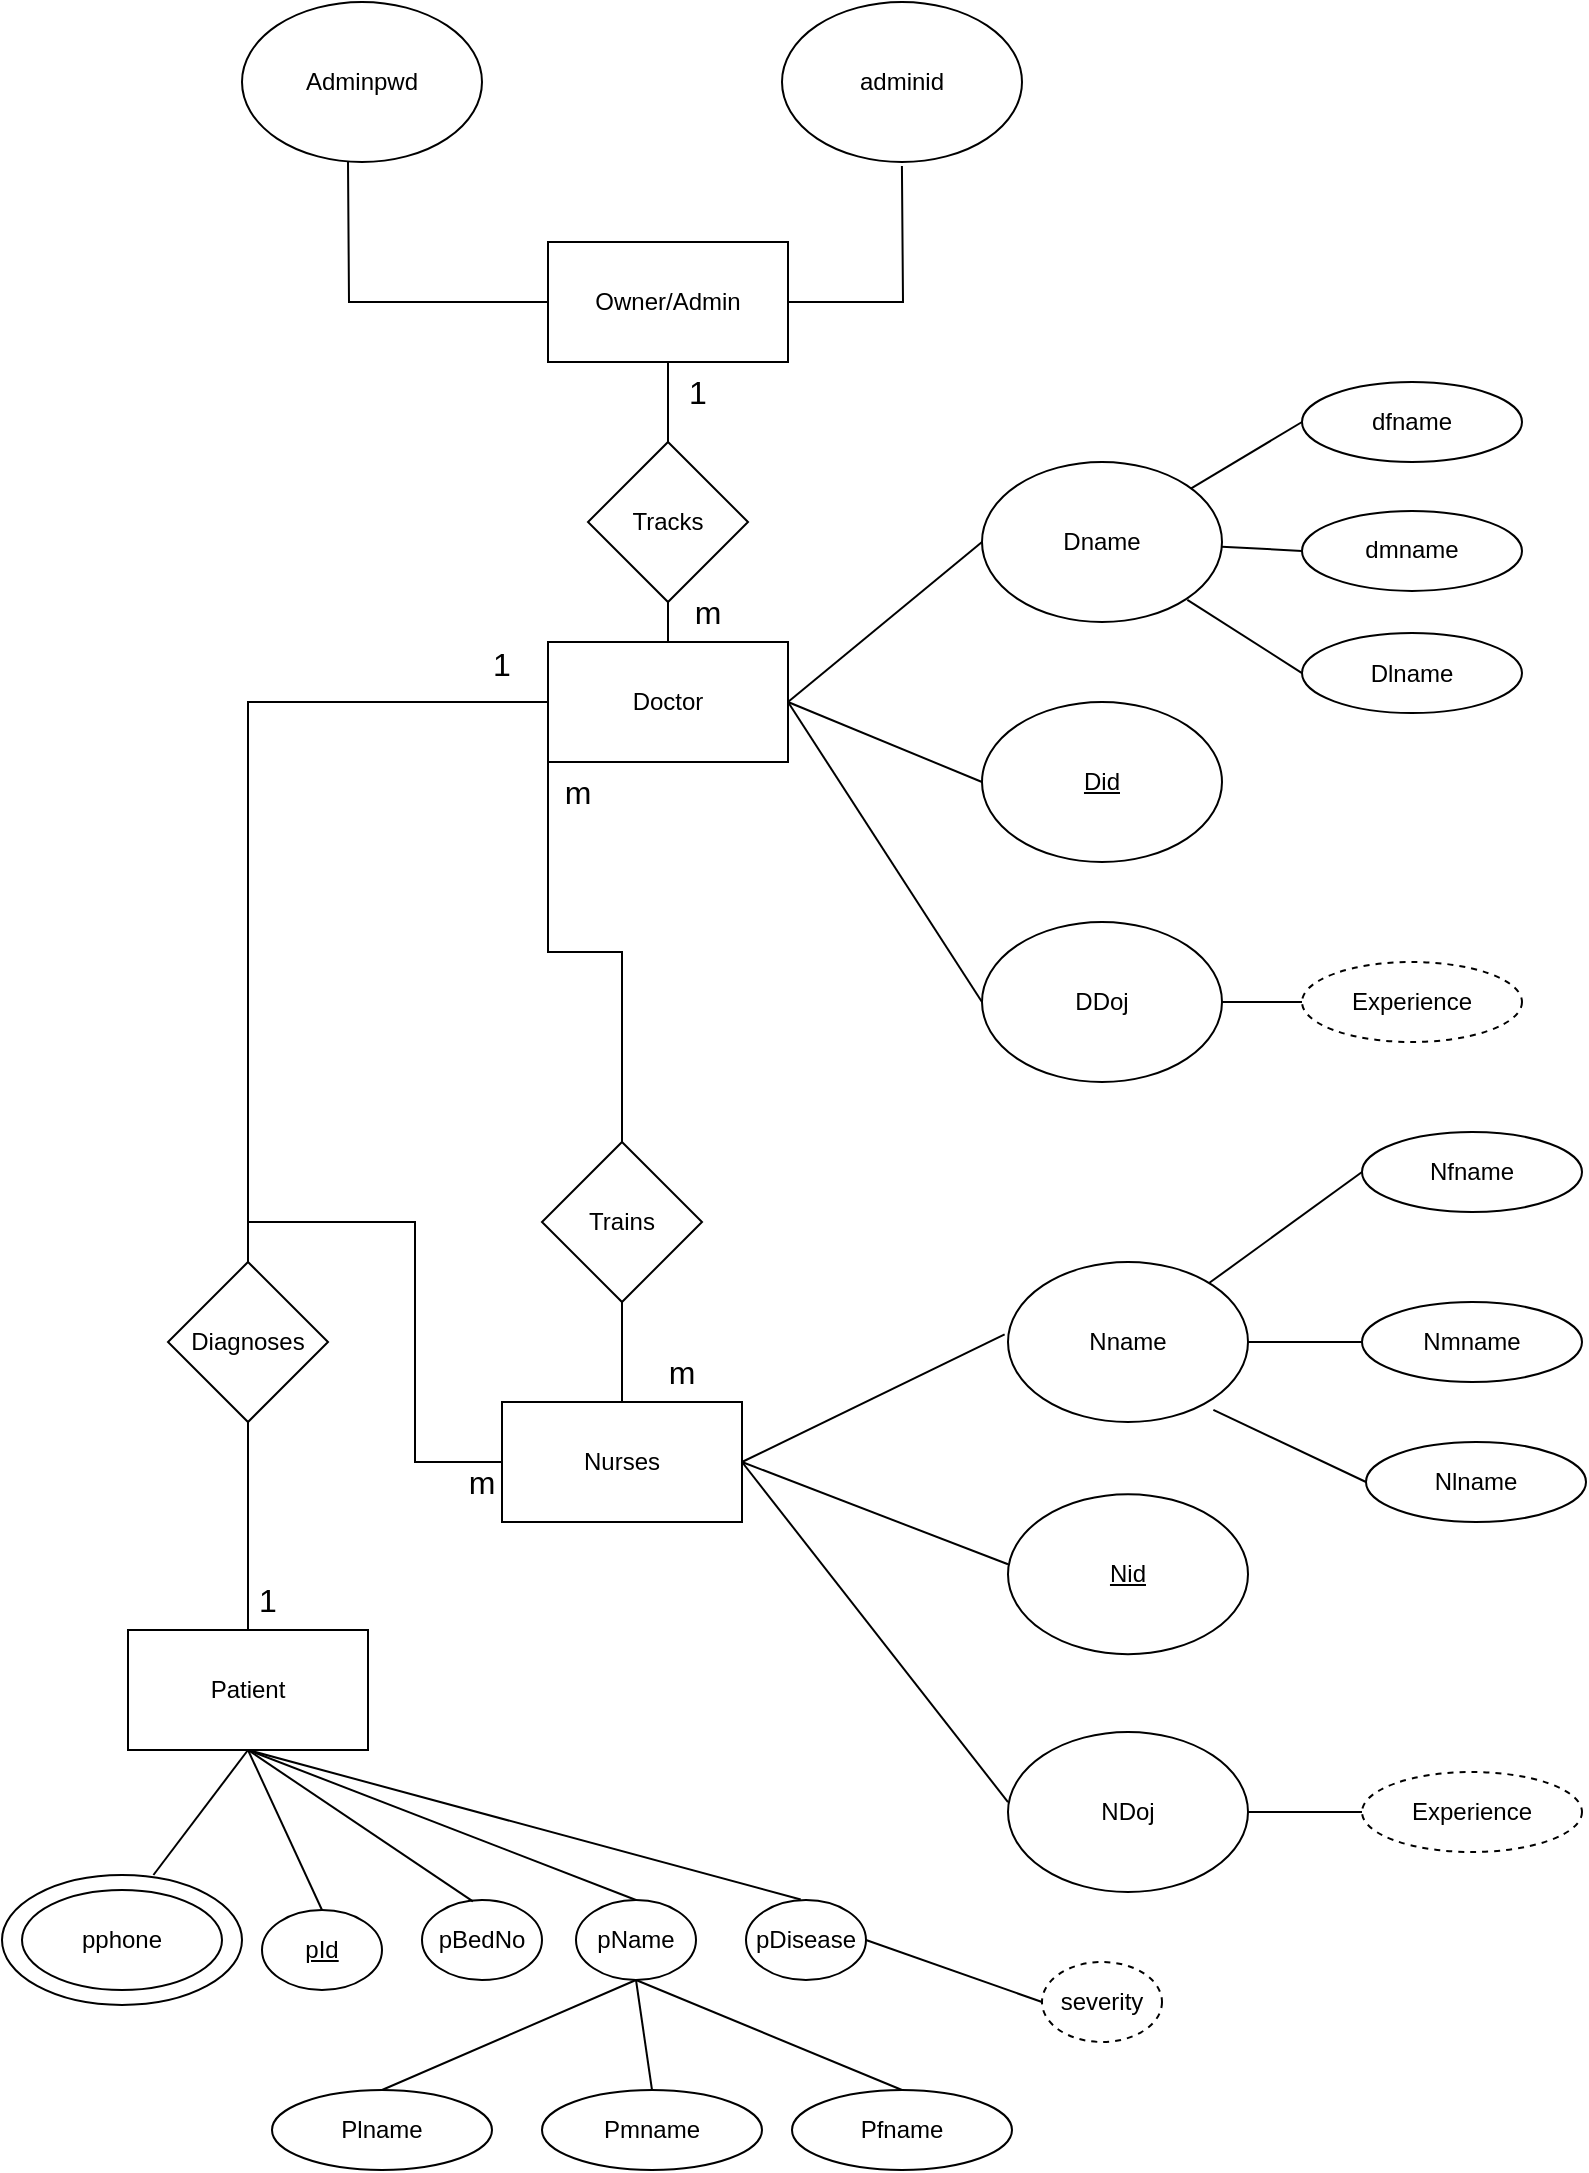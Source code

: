 <mxfile version="20.8.0" type="github">
  <diagram id="R2lEEEUBdFMjLlhIrx00" name="Page-1">
    <mxGraphModel dx="794" dy="426" grid="1" gridSize="10" guides="1" tooltips="1" connect="1" arrows="1" fold="1" page="1" pageScale="1" pageWidth="850" pageHeight="1100" math="0" shadow="0" extFonts="Permanent Marker^https://fonts.googleapis.com/css?family=Permanent+Marker">
      <root>
        <mxCell id="0" />
        <mxCell id="1" parent="0" />
        <mxCell id="s-d3TQJozYRdmBQAh-HW-65" value="Trains" style="rhombus;whiteSpace=wrap;html=1;fillOpacity=0;" parent="1" vertex="1">
          <mxGeometry x="310" y="580" width="80" height="80" as="geometry" />
        </mxCell>
        <mxCell id="qZSQInR1mWZaFcF0gbvc-5" style="edgeStyle=orthogonalEdgeStyle;rounded=0;orthogonalLoop=1;jettySize=auto;html=1;fillOpacity=0;endArrow=none;endFill=0;" parent="1" source="qZSQInR1mWZaFcF0gbvc-2" edge="1">
          <mxGeometry relative="1" as="geometry">
            <mxPoint x="213" y="90" as="targetPoint" />
          </mxGeometry>
        </mxCell>
        <mxCell id="qZSQInR1mWZaFcF0gbvc-8" style="edgeStyle=orthogonalEdgeStyle;rounded=0;orthogonalLoop=1;jettySize=auto;html=1;exitX=1;exitY=0.5;exitDx=0;exitDy=0;entryX=0.558;entryY=1.025;entryDx=0;entryDy=0;entryPerimeter=0;fillOpacity=0;endArrow=none;endFill=0;" parent="1" source="qZSQInR1mWZaFcF0gbvc-2" edge="1">
          <mxGeometry relative="1" as="geometry">
            <mxPoint x="489.96" y="92.0" as="targetPoint" />
          </mxGeometry>
        </mxCell>
        <mxCell id="qZSQInR1mWZaFcF0gbvc-10" style="edgeStyle=orthogonalEdgeStyle;rounded=0;orthogonalLoop=1;jettySize=auto;html=1;exitX=0.5;exitY=1;exitDx=0;exitDy=0;fillOpacity=0;endArrow=none;endFill=0;" parent="1" source="qZSQInR1mWZaFcF0gbvc-2" target="qZSQInR1mWZaFcF0gbvc-9" edge="1">
          <mxGeometry relative="1" as="geometry">
            <mxPoint x="486" y="200" as="targetPoint" />
          </mxGeometry>
        </mxCell>
        <mxCell id="qZSQInR1mWZaFcF0gbvc-2" value="Owner/Admin" style="rounded=0;whiteSpace=wrap;html=1;fillOpacity=0;" parent="1" vertex="1">
          <mxGeometry x="313" y="130" width="120" height="60" as="geometry" />
        </mxCell>
        <mxCell id="qZSQInR1mWZaFcF0gbvc-3" value="Adminpwd" style="ellipse;whiteSpace=wrap;html=1;fillOpacity=0;" parent="1" vertex="1">
          <mxGeometry x="160" y="10" width="120" height="80" as="geometry" />
        </mxCell>
        <mxCell id="qZSQInR1mWZaFcF0gbvc-6" value="adminid" style="ellipse;whiteSpace=wrap;html=1;fillOpacity=0;" parent="1" vertex="1">
          <mxGeometry x="430" y="10" width="120" height="80" as="geometry" />
        </mxCell>
        <mxCell id="qZSQInR1mWZaFcF0gbvc-9" value="Tracks" style="rhombus;whiteSpace=wrap;html=1;fillOpacity=0;" parent="1" vertex="1">
          <mxGeometry x="333" y="230" width="80" height="80" as="geometry" />
        </mxCell>
        <mxCell id="qZSQInR1mWZaFcF0gbvc-38" style="edgeStyle=orthogonalEdgeStyle;rounded=0;orthogonalLoop=1;jettySize=auto;html=1;exitX=0;exitY=1;exitDx=0;exitDy=0;entryX=0.5;entryY=0;entryDx=0;entryDy=0;fillOpacity=0;endArrow=none;endFill=0;" parent="1" source="qZSQInR1mWZaFcF0gbvc-12" target="s-d3TQJozYRdmBQAh-HW-65" edge="1">
          <mxGeometry relative="1" as="geometry" />
        </mxCell>
        <mxCell id="qZSQInR1mWZaFcF0gbvc-12" value="Doctor" style="rounded=0;whiteSpace=wrap;html=1;fillOpacity=0;" parent="1" vertex="1">
          <mxGeometry x="313" y="330" width="120" height="60" as="geometry" />
        </mxCell>
        <mxCell id="qZSQInR1mWZaFcF0gbvc-18" value="" style="endArrow=none;html=1;rounded=0;exitX=0.5;exitY=0;exitDx=0;exitDy=0;entryX=0.5;entryY=1;entryDx=0;entryDy=0;fillOpacity=0;" parent="1" source="qZSQInR1mWZaFcF0gbvc-12" target="qZSQInR1mWZaFcF0gbvc-9" edge="1">
          <mxGeometry width="50" height="50" relative="1" as="geometry">
            <mxPoint x="616" y="270" as="sourcePoint" />
            <mxPoint x="666" y="220" as="targetPoint" />
          </mxGeometry>
        </mxCell>
        <mxCell id="qZSQInR1mWZaFcF0gbvc-19" value="" style="endArrow=none;html=1;rounded=0;exitX=1;exitY=0.5;exitDx=0;exitDy=0;fillOpacity=0;entryX=0;entryY=0.5;entryDx=0;entryDy=0;" parent="1" source="qZSQInR1mWZaFcF0gbvc-12" target="qZSQInR1mWZaFcF0gbvc-22" edge="1">
          <mxGeometry width="50" height="50" relative="1" as="geometry">
            <mxPoint x="616" y="390" as="sourcePoint" />
            <mxPoint x="533" y="280" as="targetPoint" />
          </mxGeometry>
        </mxCell>
        <mxCell id="qZSQInR1mWZaFcF0gbvc-20" value="" style="endArrow=none;html=1;rounded=0;exitX=1;exitY=0.5;exitDx=0;exitDy=0;entryX=0;entryY=0.5;entryDx=0;entryDy=0;fillOpacity=0;" parent="1" source="qZSQInR1mWZaFcF0gbvc-12" target="qZSQInR1mWZaFcF0gbvc-23" edge="1">
          <mxGeometry width="50" height="50" relative="1" as="geometry">
            <mxPoint x="556" y="420" as="sourcePoint" />
            <mxPoint x="533" y="400" as="targetPoint" />
          </mxGeometry>
        </mxCell>
        <mxCell id="qZSQInR1mWZaFcF0gbvc-21" value="" style="endArrow=none;html=1;rounded=0;exitX=1;exitY=0.5;exitDx=0;exitDy=0;entryX=0;entryY=0.5;entryDx=0;entryDy=0;fillOpacity=0;" parent="1" source="qZSQInR1mWZaFcF0gbvc-12" target="qZSQInR1mWZaFcF0gbvc-24" edge="1">
          <mxGeometry width="50" height="50" relative="1" as="geometry">
            <mxPoint x="556" y="420" as="sourcePoint" />
            <mxPoint x="533" y="510" as="targetPoint" />
          </mxGeometry>
        </mxCell>
        <mxCell id="qZSQInR1mWZaFcF0gbvc-22" value="Dname" style="ellipse;whiteSpace=wrap;html=1;fillOpacity=0;" parent="1" vertex="1">
          <mxGeometry x="530" y="240" width="120" height="80" as="geometry" />
        </mxCell>
        <mxCell id="qZSQInR1mWZaFcF0gbvc-23" value="&lt;u&gt;Did&lt;/u&gt;" style="ellipse;whiteSpace=wrap;html=1;fillOpacity=0;" parent="1" vertex="1">
          <mxGeometry x="530" y="360" width="120" height="80" as="geometry" />
        </mxCell>
        <mxCell id="qZSQInR1mWZaFcF0gbvc-24" value="DDoj" style="ellipse;whiteSpace=wrap;html=1;fillOpacity=0;" parent="1" vertex="1">
          <mxGeometry x="530" y="470" width="120" height="80" as="geometry" />
        </mxCell>
        <mxCell id="qZSQInR1mWZaFcF0gbvc-25" value="" style="endArrow=none;html=1;rounded=0;exitX=1;exitY=0.5;exitDx=0;exitDy=0;fillOpacity=0;entryX=0;entryY=0.5;entryDx=0;entryDy=0;" parent="1" source="qZSQInR1mWZaFcF0gbvc-24" target="qZSQInR1mWZaFcF0gbvc-26" edge="1">
          <mxGeometry width="50" height="50" relative="1" as="geometry">
            <mxPoint x="650" y="510" as="sourcePoint" />
            <mxPoint x="800" y="510" as="targetPoint" />
          </mxGeometry>
        </mxCell>
        <mxCell id="qZSQInR1mWZaFcF0gbvc-26" value="&lt;span style=&quot;font-weight: normal;&quot;&gt;Experience&lt;/span&gt;" style="ellipse;whiteSpace=wrap;html=1;startSize=30;fontStyle=1;fillOpacity=0;dashed=1;" parent="1" vertex="1">
          <mxGeometry x="690" y="490" width="110" height="40" as="geometry" />
        </mxCell>
        <mxCell id="qZSQInR1mWZaFcF0gbvc-29" value="" style="endArrow=none;html=1;rounded=0;entryX=0;entryY=0.5;entryDx=0;entryDy=0;fillOpacity=0;" parent="1" source="qZSQInR1mWZaFcF0gbvc-22" target="qZSQInR1mWZaFcF0gbvc-30" edge="1">
          <mxGeometry width="50" height="50" relative="1" as="geometry">
            <mxPoint x="690.0" y="280" as="sourcePoint" />
            <mxPoint x="840" y="280" as="targetPoint" />
          </mxGeometry>
        </mxCell>
        <mxCell id="qZSQInR1mWZaFcF0gbvc-30" value="&lt;span style=&quot;font-weight: normal;&quot;&gt;dfname&lt;/span&gt;" style="ellipse;whiteSpace=wrap;html=1;startSize=30;fontStyle=1;fillOpacity=0;" parent="1" vertex="1">
          <mxGeometry x="690" y="200" width="110" height="40" as="geometry" />
        </mxCell>
        <mxCell id="qZSQInR1mWZaFcF0gbvc-32" value="" style="endArrow=none;html=1;rounded=0;entryX=0;entryY=0.5;entryDx=0;entryDy=0;fillOpacity=0;" parent="1" source="qZSQInR1mWZaFcF0gbvc-22" target="qZSQInR1mWZaFcF0gbvc-33" edge="1">
          <mxGeometry width="50" height="50" relative="1" as="geometry">
            <mxPoint x="650.0" y="301.44" as="sourcePoint" />
            <mxPoint x="828.68" y="350" as="targetPoint" />
          </mxGeometry>
        </mxCell>
        <mxCell id="qZSQInR1mWZaFcF0gbvc-33" value="&lt;span style=&quot;font-weight: normal;&quot;&gt;dmname&lt;/span&gt;" style="ellipse;whiteSpace=wrap;html=1;startSize=30;fontStyle=1;fillOpacity=0;" parent="1" vertex="1">
          <mxGeometry x="690" y="264.45" width="110" height="40" as="geometry" />
        </mxCell>
        <mxCell id="qZSQInR1mWZaFcF0gbvc-36" value="" style="endArrow=none;html=1;rounded=0;entryX=0;entryY=0.5;entryDx=0;entryDy=0;exitX=0.933;exitY=0.79;exitDx=0;exitDy=0;exitPerimeter=0;fillOpacity=0;" parent="1" target="qZSQInR1mWZaFcF0gbvc-37" edge="1">
          <mxGeometry width="50" height="50" relative="1" as="geometry">
            <mxPoint x="632.68" y="308.9" as="sourcePoint" />
            <mxPoint x="828.68" y="411.1" as="targetPoint" />
          </mxGeometry>
        </mxCell>
        <mxCell id="qZSQInR1mWZaFcF0gbvc-37" value="&lt;span style=&quot;font-weight: normal;&quot;&gt;Dlname&lt;/span&gt;" style="ellipse;whiteSpace=wrap;html=1;startSize=30;fontStyle=1;fillOpacity=0;" parent="1" vertex="1">
          <mxGeometry x="690" y="325.55" width="110" height="40" as="geometry" />
        </mxCell>
        <mxCell id="qZSQInR1mWZaFcF0gbvc-65" style="edgeStyle=orthogonalEdgeStyle;rounded=0;orthogonalLoop=1;jettySize=auto;html=1;exitX=0;exitY=0.5;exitDx=0;exitDy=0;entryX=0.5;entryY=0;entryDx=0;entryDy=0;fillOpacity=0;endArrow=none;endFill=0;" parent="1" source="qZSQInR1mWZaFcF0gbvc-39" target="qZSQInR1mWZaFcF0gbvc-64" edge="1">
          <mxGeometry relative="1" as="geometry" />
        </mxCell>
        <mxCell id="qZSQInR1mWZaFcF0gbvc-39" value="Nurses" style="rounded=0;whiteSpace=wrap;html=1;fillOpacity=0;" parent="1" vertex="1">
          <mxGeometry x="290" y="710" width="120" height="60" as="geometry" />
        </mxCell>
        <mxCell id="qZSQInR1mWZaFcF0gbvc-43" value="Nname" style="ellipse;whiteSpace=wrap;html=1;fillOpacity=0;" parent="1" vertex="1">
          <mxGeometry x="543" y="640" width="120" height="80" as="geometry" />
        </mxCell>
        <mxCell id="qZSQInR1mWZaFcF0gbvc-44" value="&lt;u&gt;Nid&lt;/u&gt;" style="ellipse;whiteSpace=wrap;html=1;fillOpacity=0;" parent="1" vertex="1">
          <mxGeometry x="543" y="756.1" width="120" height="80" as="geometry" />
        </mxCell>
        <mxCell id="qZSQInR1mWZaFcF0gbvc-45" value="NDoj" style="ellipse;whiteSpace=wrap;html=1;fillOpacity=0;" parent="1" vertex="1">
          <mxGeometry x="543" y="875" width="120" height="80" as="geometry" />
        </mxCell>
        <mxCell id="qZSQInR1mWZaFcF0gbvc-48" value="" style="endArrow=none;html=1;rounded=0;entryX=0;entryY=0.5;entryDx=0;entryDy=0;fillOpacity=0;" parent="1" source="qZSQInR1mWZaFcF0gbvc-43" target="qZSQInR1mWZaFcF0gbvc-49" edge="1">
          <mxGeometry width="50" height="50" relative="1" as="geometry">
            <mxPoint x="663.0" y="685" as="sourcePoint" />
            <mxPoint x="813" y="685" as="targetPoint" />
          </mxGeometry>
        </mxCell>
        <mxCell id="qZSQInR1mWZaFcF0gbvc-49" value="&lt;span style=&quot;font-weight: normal;&quot;&gt;Nfname&lt;/span&gt;" style="ellipse;whiteSpace=wrap;html=1;startSize=30;fontStyle=1;fillOpacity=0;" parent="1" vertex="1">
          <mxGeometry x="720" y="575" width="110" height="40" as="geometry" />
        </mxCell>
        <mxCell id="qZSQInR1mWZaFcF0gbvc-50" value="" style="endArrow=none;html=1;rounded=0;entryX=0;entryY=0.5;entryDx=0;entryDy=0;fillOpacity=0;" parent="1" source="qZSQInR1mWZaFcF0gbvc-43" target="qZSQInR1mWZaFcF0gbvc-51" edge="1">
          <mxGeometry width="50" height="50" relative="1" as="geometry">
            <mxPoint x="663.0" y="706.44" as="sourcePoint" />
            <mxPoint x="841.68" y="755" as="targetPoint" />
          </mxGeometry>
        </mxCell>
        <mxCell id="qZSQInR1mWZaFcF0gbvc-51" value="&lt;span style=&quot;font-weight: normal;&quot;&gt;Nmname&lt;/span&gt;" style="ellipse;whiteSpace=wrap;html=1;startSize=30;fontStyle=1;fillOpacity=0;" parent="1" vertex="1">
          <mxGeometry x="720" y="660" width="110" height="40" as="geometry" />
        </mxCell>
        <mxCell id="qZSQInR1mWZaFcF0gbvc-52" value="" style="endArrow=none;html=1;rounded=0;entryX=0;entryY=0.5;entryDx=0;entryDy=0;exitX=0.933;exitY=0.79;exitDx=0;exitDy=0;exitPerimeter=0;fillOpacity=0;" parent="1" target="qZSQInR1mWZaFcF0gbvc-53" edge="1">
          <mxGeometry width="50" height="50" relative="1" as="geometry">
            <mxPoint x="645.68" y="713.9" as="sourcePoint" />
            <mxPoint x="841.68" y="816.1" as="targetPoint" />
          </mxGeometry>
        </mxCell>
        <mxCell id="qZSQInR1mWZaFcF0gbvc-53" value="&lt;span style=&quot;font-weight: normal;&quot;&gt;Nlname&lt;/span&gt;" style="ellipse;whiteSpace=wrap;html=1;startSize=30;fontStyle=1;fillOpacity=0;" parent="1" vertex="1">
          <mxGeometry x="722" y="730" width="110" height="40" as="geometry" />
        </mxCell>
        <mxCell id="qZSQInR1mWZaFcF0gbvc-58" value="" style="endArrow=none;html=1;rounded=0;exitX=1;exitY=0.5;exitDx=0;exitDy=0;entryX=-0.014;entryY=0.452;entryDx=0;entryDy=0;entryPerimeter=0;fillOpacity=0;" parent="1" source="qZSQInR1mWZaFcF0gbvc-39" target="qZSQInR1mWZaFcF0gbvc-43" edge="1">
          <mxGeometry x="-1" y="106" width="50" height="50" relative="1" as="geometry">
            <mxPoint x="183" y="935" as="sourcePoint" />
            <mxPoint x="533" y="935" as="targetPoint" />
            <mxPoint x="-5" y="5" as="offset" />
          </mxGeometry>
        </mxCell>
        <mxCell id="qZSQInR1mWZaFcF0gbvc-59" value="" style="endArrow=none;html=1;rounded=0;entryX=0;entryY=0.438;entryDx=0;entryDy=0;entryPerimeter=0;fillOpacity=0;exitX=1;exitY=0.5;exitDx=0;exitDy=0;" parent="1" source="qZSQInR1mWZaFcF0gbvc-39" target="qZSQInR1mWZaFcF0gbvc-44" edge="1">
          <mxGeometry width="50" height="50" relative="1" as="geometry">
            <mxPoint x="423" y="750" as="sourcePoint" />
            <mxPoint x="493" y="740" as="targetPoint" />
          </mxGeometry>
        </mxCell>
        <mxCell id="qZSQInR1mWZaFcF0gbvc-60" value="" style="endArrow=none;html=1;rounded=0;entryX=1;entryY=0.5;entryDx=0;entryDy=0;exitX=0;exitY=0.438;exitDx=0;exitDy=0;exitPerimeter=0;fillOpacity=0;" parent="1" source="qZSQInR1mWZaFcF0gbvc-45" target="qZSQInR1mWZaFcF0gbvc-39" edge="1">
          <mxGeometry width="50" height="50" relative="1" as="geometry">
            <mxPoint x="453" y="880" as="sourcePoint" />
            <mxPoint x="503" y="830" as="targetPoint" />
          </mxGeometry>
        </mxCell>
        <mxCell id="qZSQInR1mWZaFcF0gbvc-61" value="" style="endArrow=none;html=1;rounded=0;exitX=0.5;exitY=0;exitDx=0;exitDy=0;entryX=0.5;entryY=1;entryDx=0;entryDy=0;fillOpacity=0;" parent="1" source="qZSQInR1mWZaFcF0gbvc-39" target="s-d3TQJozYRdmBQAh-HW-65" edge="1">
          <mxGeometry width="50" height="50" relative="1" as="geometry">
            <mxPoint x="543" y="640" as="sourcePoint" />
            <mxPoint x="593" y="590" as="targetPoint" />
          </mxGeometry>
        </mxCell>
        <mxCell id="qZSQInR1mWZaFcF0gbvc-64" value="Diagnoses" style="rhombus;whiteSpace=wrap;html=1;fillOpacity=0;" parent="1" vertex="1">
          <mxGeometry x="123" y="640" width="80" height="80" as="geometry" />
        </mxCell>
        <mxCell id="qZSQInR1mWZaFcF0gbvc-67" value="" style="endArrow=none;html=1;rounded=0;entryX=0.5;entryY=1;entryDx=0;entryDy=0;fillOpacity=0;exitX=0.5;exitY=0;exitDx=0;exitDy=0;" parent="1" source="qZSQInR1mWZaFcF0gbvc-68" target="qZSQInR1mWZaFcF0gbvc-64" edge="1">
          <mxGeometry width="50" height="50" relative="1" as="geometry">
            <mxPoint x="163" y="900" as="sourcePoint" />
            <mxPoint x="193" y="840" as="targetPoint" />
          </mxGeometry>
        </mxCell>
        <mxCell id="qZSQInR1mWZaFcF0gbvc-68" value="Patient" style="rounded=0;whiteSpace=wrap;html=1;fillOpacity=0;" parent="1" vertex="1">
          <mxGeometry x="103" y="824" width="120" height="60" as="geometry" />
        </mxCell>
        <mxCell id="qZSQInR1mWZaFcF0gbvc-69" value="" style="endArrow=none;html=1;rounded=0;entryX=0.5;entryY=1;entryDx=0;entryDy=0;exitX=0.631;exitY=0;exitDx=0;exitDy=0;exitPerimeter=0;fillOpacity=0;" parent="1" target="qZSQInR1mWZaFcF0gbvc-68" edge="1">
          <mxGeometry width="50" height="50" relative="1" as="geometry">
            <mxPoint x="115.72" y="946.5" as="sourcePoint" />
            <mxPoint x="173" y="884" as="targetPoint" />
          </mxGeometry>
        </mxCell>
        <mxCell id="qZSQInR1mWZaFcF0gbvc-70" value="" style="endArrow=none;html=1;rounded=0;entryX=0.5;entryY=1;entryDx=0;entryDy=0;exitX=0.5;exitY=0;exitDx=0;exitDy=0;fillOpacity=0;" parent="1" source="qZSQInR1mWZaFcF0gbvc-79" target="qZSQInR1mWZaFcF0gbvc-68" edge="1">
          <mxGeometry width="50" height="50" relative="1" as="geometry">
            <mxPoint x="93" y="934" as="sourcePoint" />
            <mxPoint x="173" y="894.0" as="targetPoint" />
          </mxGeometry>
        </mxCell>
        <mxCell id="qZSQInR1mWZaFcF0gbvc-71" value="" style="endArrow=none;html=1;rounded=0;entryX=0.5;entryY=1;entryDx=0;entryDy=0;exitX=0.424;exitY=0.017;exitDx=0;exitDy=0;exitPerimeter=0;fillOpacity=0;" parent="1" source="qZSQInR1mWZaFcF0gbvc-80" target="qZSQInR1mWZaFcF0gbvc-68" edge="1">
          <mxGeometry width="50" height="50" relative="1" as="geometry">
            <mxPoint x="223" y="954" as="sourcePoint" />
            <mxPoint x="173" y="894.0" as="targetPoint" />
          </mxGeometry>
        </mxCell>
        <mxCell id="qZSQInR1mWZaFcF0gbvc-72" value="" style="endArrow=none;html=1;rounded=0;entryX=0.5;entryY=1;entryDx=0;entryDy=0;exitX=0.5;exitY=0;exitDx=0;exitDy=0;fillOpacity=0;" parent="1" source="qZSQInR1mWZaFcF0gbvc-96" target="qZSQInR1mWZaFcF0gbvc-68" edge="1">
          <mxGeometry x="-0.624" y="-41" width="50" height="50" relative="1" as="geometry">
            <mxPoint x="263.0" y="949" as="sourcePoint" />
            <mxPoint x="173" y="894.0" as="targetPoint" />
            <mxPoint y="-1" as="offset" />
          </mxGeometry>
        </mxCell>
        <mxCell id="qZSQInR1mWZaFcF0gbvc-73" value="" style="endArrow=none;html=1;rounded=0;entryX=0.5;entryY=1;entryDx=0;entryDy=0;exitX=0.456;exitY=-0.006;exitDx=0;exitDy=0;fillOpacity=0;exitPerimeter=0;" parent="1" source="qZSQInR1mWZaFcF0gbvc-97" target="qZSQInR1mWZaFcF0gbvc-68" edge="1">
          <mxGeometry x="-0.624" y="-41" width="50" height="50" relative="1" as="geometry">
            <mxPoint x="343" y="949" as="sourcePoint" />
            <mxPoint x="173" y="894.0" as="targetPoint" />
            <mxPoint y="-1" as="offset" />
          </mxGeometry>
        </mxCell>
        <mxCell id="qZSQInR1mWZaFcF0gbvc-74" value="pphone" style="ellipse;whiteSpace=wrap;html=1;fillOpacity=0;" parent="1" vertex="1">
          <mxGeometry x="50" y="954" width="100" height="50" as="geometry" />
        </mxCell>
        <mxCell id="qZSQInR1mWZaFcF0gbvc-75" value="" style="ellipse;whiteSpace=wrap;html=1;fillOpacity=0;" parent="1" vertex="1">
          <mxGeometry x="40" y="946.5" width="120" height="65" as="geometry" />
        </mxCell>
        <mxCell id="qZSQInR1mWZaFcF0gbvc-79" value="&lt;u&gt;pId&lt;/u&gt;" style="ellipse;whiteSpace=wrap;html=1;fillOpacity=0;" parent="1" vertex="1">
          <mxGeometry x="170" y="964" width="60" height="40" as="geometry" />
        </mxCell>
        <mxCell id="qZSQInR1mWZaFcF0gbvc-80" value="&lt;span style=&quot;color: rgba(0, 0, 0, 0); font-family: monospace; font-size: 0px; text-align: start;&quot;&gt;%3CmxGraphModel%3E%3Croot%3E%3CmxCell%20id%3D%220%22%2F%3E%3CmxCell%20id%3D%221%22%20parent%3D%220%22%2F%3E%3CmxCell%20id%3D%222%22%20value%3D%22pphone%22%20style%3D%22ellipse%3BwhiteSpace%3Dwrap%3Bhtml%3D1%3B%22%20vertex%3D%221%22%20parent%3D%221%22%3E%3CmxGeometry%20y%3D%221020%22%20width%3D%22100%22%20height%3D%2250%22%20as%3D%22geometry%22%2F%3E%3C%2FmxCell%3E%3C%2Froot%3E%3C%2FmxGraphModel%3E&lt;/span&gt;pBedNo" style="ellipse;whiteSpace=wrap;html=1;fillOpacity=0;" parent="1" vertex="1">
          <mxGeometry x="250" y="959" width="60" height="40" as="geometry" />
        </mxCell>
        <mxCell id="qZSQInR1mWZaFcF0gbvc-85" value="&lt;span style=&quot;font-weight: normal;&quot;&gt;Pfname&lt;/span&gt;" style="ellipse;whiteSpace=wrap;html=1;startSize=30;fontStyle=1;fillOpacity=0;" parent="1" vertex="1">
          <mxGeometry x="435" y="1054" width="110" height="40" as="geometry" />
        </mxCell>
        <mxCell id="qZSQInR1mWZaFcF0gbvc-86" value="&lt;span style=&quot;font-weight: normal;&quot;&gt;Pmname&lt;/span&gt;" style="ellipse;whiteSpace=wrap;html=1;startSize=30;fontStyle=1;fillOpacity=0;" parent="1" vertex="1">
          <mxGeometry x="310" y="1054" width="110" height="40" as="geometry" />
        </mxCell>
        <mxCell id="qZSQInR1mWZaFcF0gbvc-87" value="&lt;span style=&quot;font-weight: normal;&quot;&gt;Plname&lt;/span&gt;" style="ellipse;whiteSpace=wrap;html=1;startSize=30;fontStyle=1;fillOpacity=0;" parent="1" vertex="1">
          <mxGeometry x="175" y="1054" width="110" height="40" as="geometry" />
        </mxCell>
        <mxCell id="qZSQInR1mWZaFcF0gbvc-88" value="" style="endArrow=none;html=1;rounded=0;fontColor=#000000;entryX=0.5;entryY=1;entryDx=0;entryDy=0;exitX=0.5;exitY=0;exitDx=0;exitDy=0;fillOpacity=0;" parent="1" source="qZSQInR1mWZaFcF0gbvc-87" target="qZSQInR1mWZaFcF0gbvc-96" edge="1">
          <mxGeometry width="50" height="50" relative="1" as="geometry">
            <mxPoint x="180" y="1064" as="sourcePoint" />
            <mxPoint x="360.0" y="999" as="targetPoint" />
          </mxGeometry>
        </mxCell>
        <mxCell id="qZSQInR1mWZaFcF0gbvc-89" value="" style="endArrow=none;html=1;rounded=0;fontColor=#000000;entryX=0.5;entryY=1;entryDx=0;entryDy=0;exitX=0.5;exitY=0;exitDx=0;exitDy=0;fillOpacity=0;" parent="1" source="qZSQInR1mWZaFcF0gbvc-86" target="qZSQInR1mWZaFcF0gbvc-96" edge="1">
          <mxGeometry width="50" height="50" relative="1" as="geometry">
            <mxPoint x="180" y="1064" as="sourcePoint" />
            <mxPoint x="360.0" y="999" as="targetPoint" />
          </mxGeometry>
        </mxCell>
        <mxCell id="qZSQInR1mWZaFcF0gbvc-90" value="" style="endArrow=none;html=1;rounded=0;fontColor=#000000;exitX=0.5;exitY=0;exitDx=0;exitDy=0;entryX=0.5;entryY=1;entryDx=0;entryDy=0;fillOpacity=0;" parent="1" source="qZSQInR1mWZaFcF0gbvc-85" target="qZSQInR1mWZaFcF0gbvc-96" edge="1">
          <mxGeometry width="50" height="50" relative="1" as="geometry">
            <mxPoint x="375.0" y="1064" as="sourcePoint" />
            <mxPoint x="360.0" y="999" as="targetPoint" />
          </mxGeometry>
        </mxCell>
        <mxCell id="qZSQInR1mWZaFcF0gbvc-91" value="" style="endArrow=none;html=1;rounded=0;fontColor=#000000;exitX=1;exitY=0.5;exitDx=0;exitDy=0;entryX=0;entryY=0.5;entryDx=0;entryDy=0;fillOpacity=0;" parent="1" source="qZSQInR1mWZaFcF0gbvc-97" target="qZSQInR1mWZaFcF0gbvc-93" edge="1">
          <mxGeometry width="50" height="50" relative="1" as="geometry">
            <mxPoint x="470.0" y="979" as="sourcePoint" />
            <mxPoint x="560" y="979" as="targetPoint" />
          </mxGeometry>
        </mxCell>
        <mxCell id="qZSQInR1mWZaFcF0gbvc-93" value="severity" style="ellipse;whiteSpace=wrap;html=1;fontColor=default;dashed=1;fillOpacity=0;startSize=30;fontStyle=0;" parent="1" vertex="1">
          <mxGeometry x="560" y="990" width="60" height="40" as="geometry" />
        </mxCell>
        <mxCell id="qZSQInR1mWZaFcF0gbvc-96" value="pName" style="ellipse;whiteSpace=wrap;html=1;fontColor=default;fillOpacity=0;" parent="1" vertex="1">
          <mxGeometry x="327" y="959" width="60" height="40" as="geometry" />
        </mxCell>
        <mxCell id="qZSQInR1mWZaFcF0gbvc-97" value="pDisease" style="ellipse;whiteSpace=wrap;html=1;fontColor=default;fillOpacity=0;" parent="1" vertex="1">
          <mxGeometry x="412" y="959" width="60" height="40" as="geometry" />
        </mxCell>
        <mxCell id="qZSQInR1mWZaFcF0gbvc-100" value="1" style="text;html=1;strokeColor=none;fillColor=none;align=center;verticalAlign=middle;whiteSpace=wrap;rounded=0;fontSize=16;fillOpacity=0;" parent="1" vertex="1">
          <mxGeometry x="358" y="190" width="60" height="30" as="geometry" />
        </mxCell>
        <mxCell id="qZSQInR1mWZaFcF0gbvc-103" value="m" style="text;html=1;strokeColor=none;fillColor=none;align=center;verticalAlign=middle;whiteSpace=wrap;rounded=0;fontSize=16;fillOpacity=0;" parent="1" vertex="1">
          <mxGeometry x="363" y="300" width="60" height="30" as="geometry" />
        </mxCell>
        <mxCell id="qZSQInR1mWZaFcF0gbvc-104" value="m" style="text;html=1;strokeColor=none;fillColor=none;align=center;verticalAlign=middle;whiteSpace=wrap;rounded=0;fontSize=16;fillOpacity=0;" parent="1" vertex="1">
          <mxGeometry x="350" y="680" width="60" height="30" as="geometry" />
        </mxCell>
        <mxCell id="qZSQInR1mWZaFcF0gbvc-105" value="1" style="text;html=1;strokeColor=none;fillColor=none;align=center;verticalAlign=middle;whiteSpace=wrap;rounded=0;fontSize=16;fillOpacity=0;" parent="1" vertex="1">
          <mxGeometry x="260" y="325.55" width="60" height="30" as="geometry" />
        </mxCell>
        <mxCell id="qZSQInR1mWZaFcF0gbvc-106" value="1" style="text;html=1;strokeColor=none;fillColor=none;align=center;verticalAlign=middle;whiteSpace=wrap;rounded=0;fontSize=16;fillOpacity=0;" parent="1" vertex="1">
          <mxGeometry x="143" y="794" width="60" height="30" as="geometry" />
        </mxCell>
        <mxCell id="qZSQInR1mWZaFcF0gbvc-108" value="m" style="text;html=1;strokeColor=none;fillColor=none;align=center;verticalAlign=middle;whiteSpace=wrap;rounded=0;fontSize=16;fillOpacity=0;" parent="1" vertex="1">
          <mxGeometry x="298" y="390" width="60" height="30" as="geometry" />
        </mxCell>
        <mxCell id="qZSQInR1mWZaFcF0gbvc-110" value="m" style="text;html=1;strokeColor=none;fillColor=none;align=center;verticalAlign=middle;whiteSpace=wrap;rounded=0;fontSize=16;fillOpacity=0;" parent="1" vertex="1">
          <mxGeometry x="250" y="735" width="60" height="30" as="geometry" />
        </mxCell>
        <mxCell id="qZSQInR1mWZaFcF0gbvc-111" value="" style="endArrow=none;html=1;rounded=0;exitX=1;exitY=0.5;exitDx=0;exitDy=0;fillOpacity=0;" parent="1" source="qZSQInR1mWZaFcF0gbvc-45" target="qZSQInR1mWZaFcF0gbvc-47" edge="1">
          <mxGeometry width="50" height="50" relative="1" as="geometry">
            <mxPoint x="663" y="915.0" as="sourcePoint" />
            <mxPoint x="813" y="915.0" as="targetPoint" />
          </mxGeometry>
        </mxCell>
        <mxCell id="qZSQInR1mWZaFcF0gbvc-47" value="&lt;span style=&quot;font-weight: normal;&quot;&gt;Experience&lt;/span&gt;" style="ellipse;whiteSpace=wrap;html=1;startSize=30;fontStyle=1;dashed=1;fillOpacity=0;" parent="1" vertex="1">
          <mxGeometry x="720" y="895" width="110" height="40" as="geometry" />
        </mxCell>
        <mxCell id="qZSQInR1mWZaFcF0gbvc-117" style="edgeStyle=orthogonalEdgeStyle;rounded=0;orthogonalLoop=1;jettySize=auto;html=1;fillOpacity=0;endArrow=none;endFill=0;exitX=0;exitY=0.5;exitDx=0;exitDy=0;entryX=0.5;entryY=0;entryDx=0;entryDy=0;" parent="1" source="qZSQInR1mWZaFcF0gbvc-12" target="qZSQInR1mWZaFcF0gbvc-64" edge="1">
          <mxGeometry relative="1" as="geometry">
            <mxPoint x="310" y="360.0" as="sourcePoint" />
            <mxPoint x="170" y="630" as="targetPoint" />
          </mxGeometry>
        </mxCell>
      </root>
    </mxGraphModel>
  </diagram>
</mxfile>
